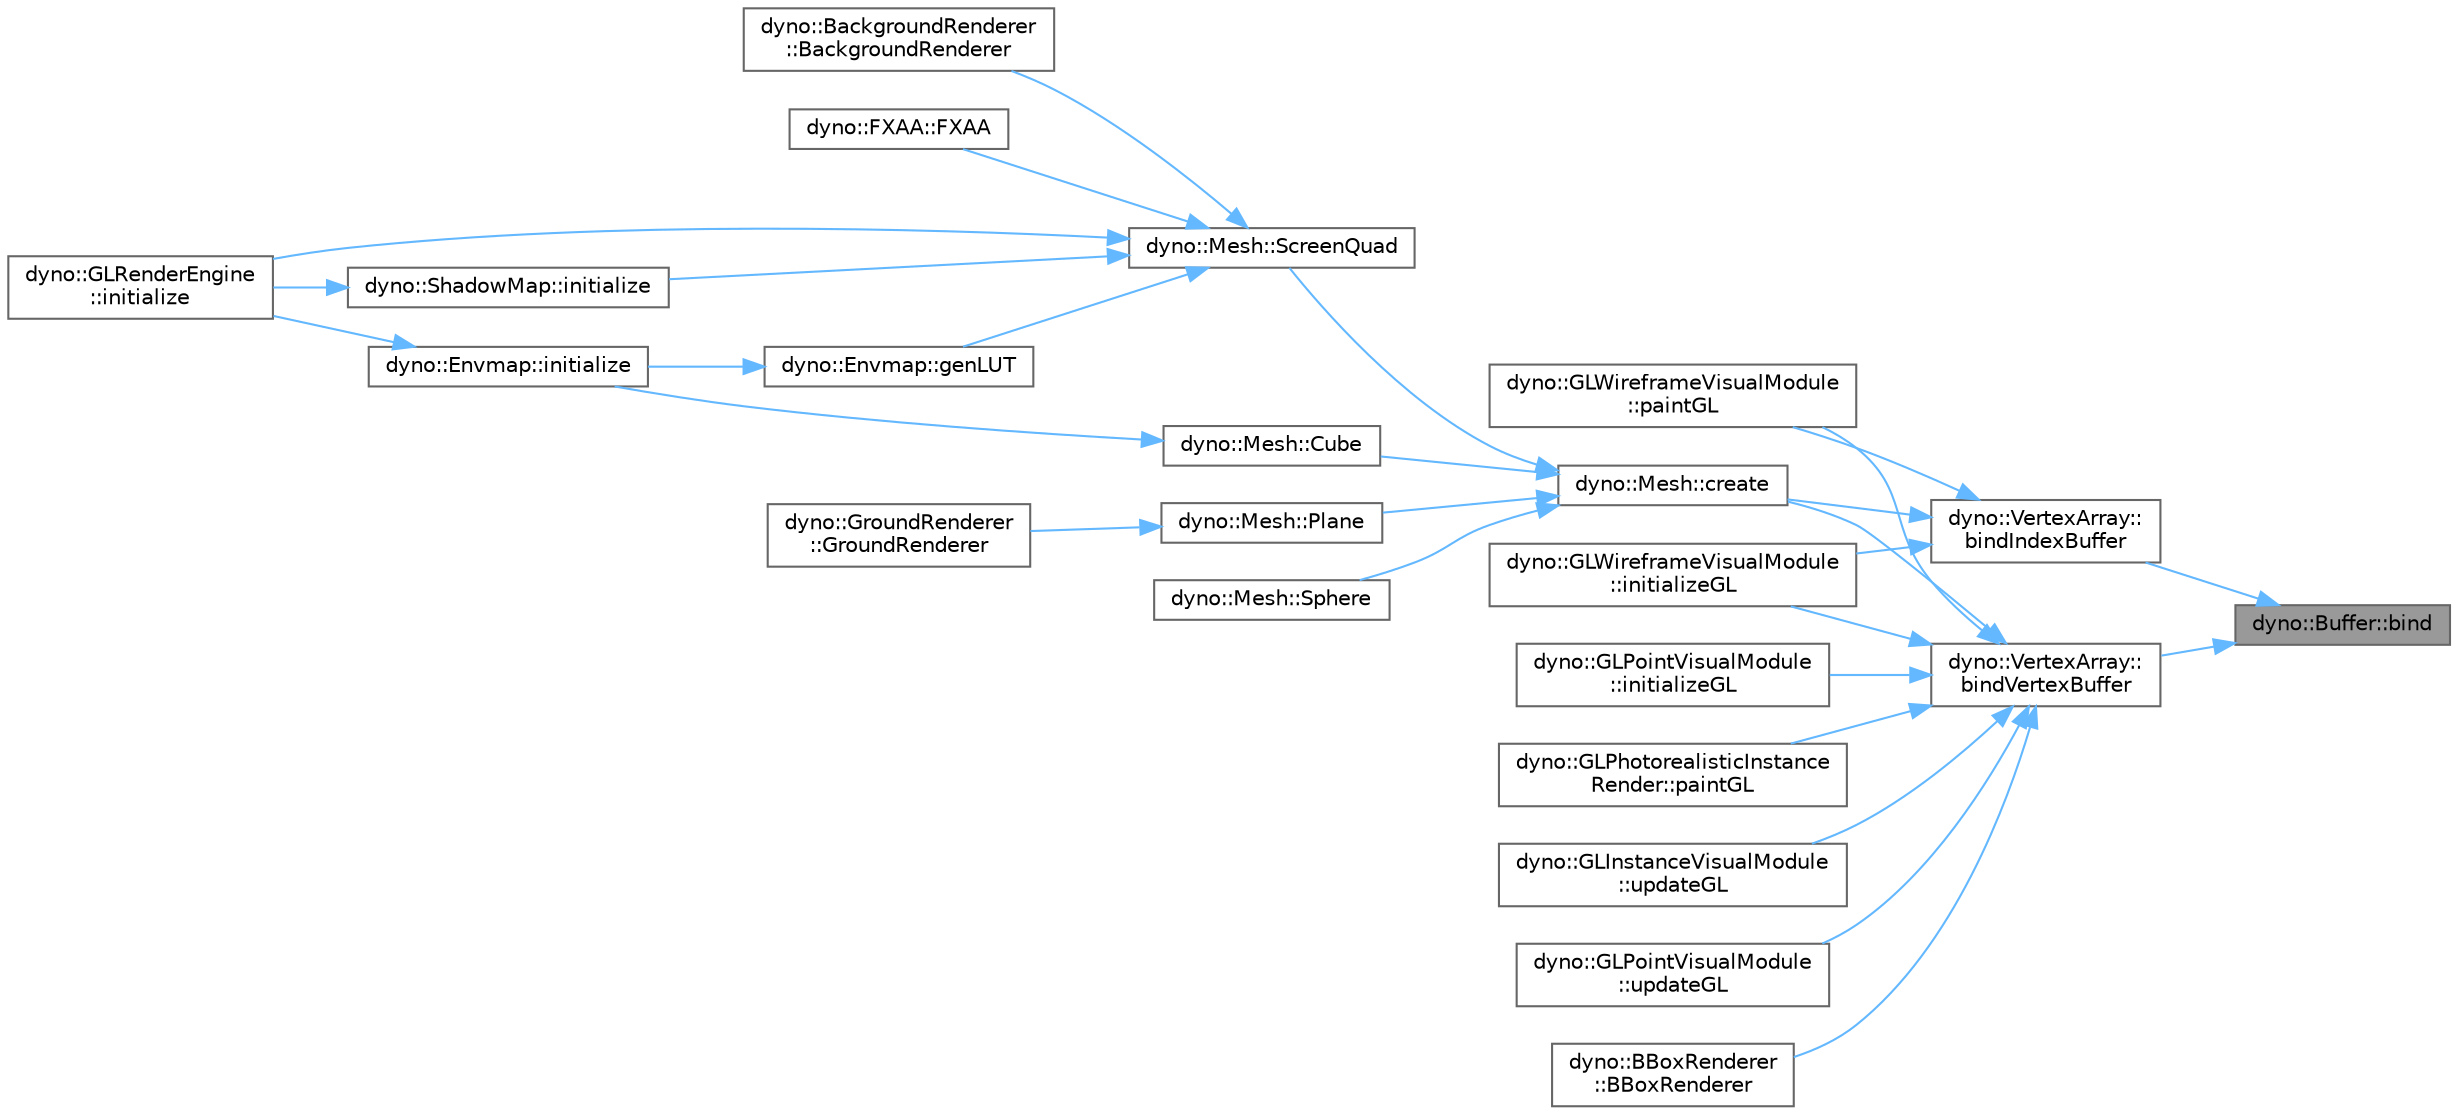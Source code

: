 digraph "dyno::Buffer::bind"
{
 // LATEX_PDF_SIZE
  bgcolor="transparent";
  edge [fontname=Helvetica,fontsize=10,labelfontname=Helvetica,labelfontsize=10];
  node [fontname=Helvetica,fontsize=10,shape=box,height=0.2,width=0.4];
  rankdir="RL";
  Node1 [id="Node000001",label="dyno::Buffer::bind",height=0.2,width=0.4,color="gray40", fillcolor="grey60", style="filled", fontcolor="black",tooltip=" "];
  Node1 -> Node2 [id="edge1_Node000001_Node000002",dir="back",color="steelblue1",style="solid",tooltip=" "];
  Node2 [id="Node000002",label="dyno::VertexArray::\lbindIndexBuffer",height=0.2,width=0.4,color="grey40", fillcolor="white", style="filled",URL="$classdyno_1_1_vertex_array.html#a16b38c29033fd511e6dcd47931971947",tooltip=" "];
  Node2 -> Node3 [id="edge2_Node000002_Node000003",dir="back",color="steelblue1",style="solid",tooltip=" "];
  Node3 [id="Node000003",label="dyno::Mesh::create",height=0.2,width=0.4,color="grey40", fillcolor="white", style="filled",URL="$classdyno_1_1_mesh.html#a2ff01fa6255130fbe81fe0d72daaddee",tooltip=" "];
  Node3 -> Node4 [id="edge3_Node000003_Node000004",dir="back",color="steelblue1",style="solid",tooltip=" "];
  Node4 [id="Node000004",label="dyno::Mesh::Cube",height=0.2,width=0.4,color="grey40", fillcolor="white", style="filled",URL="$classdyno_1_1_mesh.html#a9b971ef44868a5d3328d02cb4e29a57e",tooltip=" "];
  Node4 -> Node5 [id="edge4_Node000004_Node000005",dir="back",color="steelblue1",style="solid",tooltip=" "];
  Node5 [id="Node000005",label="dyno::Envmap::initialize",height=0.2,width=0.4,color="grey40", fillcolor="white", style="filled",URL="$classdyno_1_1_envmap.html#a06ef87b6fb75cab2a31198a6e645be4a",tooltip=" "];
  Node5 -> Node6 [id="edge5_Node000005_Node000006",dir="back",color="steelblue1",style="solid",tooltip=" "];
  Node6 [id="Node000006",label="dyno::GLRenderEngine\l::initialize",height=0.2,width=0.4,color="grey40", fillcolor="white", style="filled",URL="$classdyno_1_1_g_l_render_engine.html#a5c750a13a345911de8521f1d6eb2846e",tooltip=" "];
  Node3 -> Node7 [id="edge6_Node000003_Node000007",dir="back",color="steelblue1",style="solid",tooltip=" "];
  Node7 [id="Node000007",label="dyno::Mesh::Plane",height=0.2,width=0.4,color="grey40", fillcolor="white", style="filled",URL="$classdyno_1_1_mesh.html#a4e57c7924fb54314e0e71766dc185bcb",tooltip=" "];
  Node7 -> Node8 [id="edge7_Node000007_Node000008",dir="back",color="steelblue1",style="solid",tooltip=" "];
  Node8 [id="Node000008",label="dyno::GroundRenderer\l::GroundRenderer",height=0.2,width=0.4,color="grey40", fillcolor="white", style="filled",URL="$classdyno_1_1_ground_renderer.html#af77174d5470cd0ee28f19001ac59d867",tooltip=" "];
  Node3 -> Node9 [id="edge8_Node000003_Node000009",dir="back",color="steelblue1",style="solid",tooltip=" "];
  Node9 [id="Node000009",label="dyno::Mesh::ScreenQuad",height=0.2,width=0.4,color="grey40", fillcolor="white", style="filled",URL="$classdyno_1_1_mesh.html#ad276129b4f6fdd5fa5f3b99f3b095c5f",tooltip=" "];
  Node9 -> Node10 [id="edge9_Node000009_Node000010",dir="back",color="steelblue1",style="solid",tooltip=" "];
  Node10 [id="Node000010",label="dyno::BackgroundRenderer\l::BackgroundRenderer",height=0.2,width=0.4,color="grey40", fillcolor="white", style="filled",URL="$classdyno_1_1_background_renderer.html#a5bdf25c6142ebfca3f20ef3503b1ee32",tooltip=" "];
  Node9 -> Node11 [id="edge10_Node000009_Node000011",dir="back",color="steelblue1",style="solid",tooltip=" "];
  Node11 [id="Node000011",label="dyno::FXAA::FXAA",height=0.2,width=0.4,color="grey40", fillcolor="white", style="filled",URL="$classdyno_1_1_f_x_a_a.html#a027bcd20c6e2404aa4e45ca9c2985c1a",tooltip=" "];
  Node9 -> Node12 [id="edge11_Node000009_Node000012",dir="back",color="steelblue1",style="solid",tooltip=" "];
  Node12 [id="Node000012",label="dyno::Envmap::genLUT",height=0.2,width=0.4,color="grey40", fillcolor="white", style="filled",URL="$classdyno_1_1_envmap.html#a47fd205a45326b0b408bd7dd12ee0c3f",tooltip=" "];
  Node12 -> Node5 [id="edge12_Node000012_Node000005",dir="back",color="steelblue1",style="solid",tooltip=" "];
  Node9 -> Node13 [id="edge13_Node000009_Node000013",dir="back",color="steelblue1",style="solid",tooltip=" "];
  Node13 [id="Node000013",label="dyno::ShadowMap::initialize",height=0.2,width=0.4,color="grey40", fillcolor="white", style="filled",URL="$classdyno_1_1_shadow_map.html#a895897f89d3aef414e712d4fe9496aa5",tooltip=" "];
  Node13 -> Node6 [id="edge14_Node000013_Node000006",dir="back",color="steelblue1",style="solid",tooltip=" "];
  Node9 -> Node6 [id="edge15_Node000009_Node000006",dir="back",color="steelblue1",style="solid",tooltip=" "];
  Node3 -> Node14 [id="edge16_Node000003_Node000014",dir="back",color="steelblue1",style="solid",tooltip=" "];
  Node14 [id="Node000014",label="dyno::Mesh::Sphere",height=0.2,width=0.4,color="grey40", fillcolor="white", style="filled",URL="$classdyno_1_1_mesh.html#a09819d78fada9025333131ffc394bc49",tooltip=" "];
  Node2 -> Node15 [id="edge17_Node000002_Node000015",dir="back",color="steelblue1",style="solid",tooltip=" "];
  Node15 [id="Node000015",label="dyno::GLWireframeVisualModule\l::initializeGL",height=0.2,width=0.4,color="grey40", fillcolor="white", style="filled",URL="$classdyno_1_1_g_l_wireframe_visual_module.html#a06608b4001c8f61ea23179ad515b0999",tooltip=" "];
  Node2 -> Node16 [id="edge18_Node000002_Node000016",dir="back",color="steelblue1",style="solid",tooltip=" "];
  Node16 [id="Node000016",label="dyno::GLWireframeVisualModule\l::paintGL",height=0.2,width=0.4,color="grey40", fillcolor="white", style="filled",URL="$classdyno_1_1_g_l_wireframe_visual_module.html#a29067610367bcd78f92b2f2b71f663ae",tooltip=" "];
  Node1 -> Node17 [id="edge19_Node000001_Node000017",dir="back",color="steelblue1",style="solid",tooltip=" "];
  Node17 [id="Node000017",label="dyno::VertexArray::\lbindVertexBuffer",height=0.2,width=0.4,color="grey40", fillcolor="white", style="filled",URL="$classdyno_1_1_vertex_array.html#a842c4c3b301a3e2904b832cbfbd448f6",tooltip=" "];
  Node17 -> Node18 [id="edge20_Node000017_Node000018",dir="back",color="steelblue1",style="solid",tooltip=" "];
  Node18 [id="Node000018",label="dyno::BBoxRenderer\l::BBoxRenderer",height=0.2,width=0.4,color="grey40", fillcolor="white", style="filled",URL="$classdyno_1_1_b_box_renderer.html#abf75898619c7fb7c39967c3808f8eb71",tooltip=" "];
  Node17 -> Node3 [id="edge21_Node000017_Node000003",dir="back",color="steelblue1",style="solid",tooltip=" "];
  Node17 -> Node19 [id="edge22_Node000017_Node000019",dir="back",color="steelblue1",style="solid",tooltip=" "];
  Node19 [id="Node000019",label="dyno::GLPointVisualModule\l::initializeGL",height=0.2,width=0.4,color="grey40", fillcolor="white", style="filled",URL="$classdyno_1_1_g_l_point_visual_module.html#a3e1faff681fc19005bd575bcc8359f7b",tooltip=" "];
  Node17 -> Node15 [id="edge23_Node000017_Node000015",dir="back",color="steelblue1",style="solid",tooltip=" "];
  Node17 -> Node20 [id="edge24_Node000017_Node000020",dir="back",color="steelblue1",style="solid",tooltip=" "];
  Node20 [id="Node000020",label="dyno::GLPhotorealisticInstance\lRender::paintGL",height=0.2,width=0.4,color="grey40", fillcolor="white", style="filled",URL="$classdyno_1_1_g_l_photorealistic_instance_render.html#a0fc1687f9d4614dbcea3c52a21926266",tooltip=" "];
  Node17 -> Node16 [id="edge25_Node000017_Node000016",dir="back",color="steelblue1",style="solid",tooltip=" "];
  Node17 -> Node21 [id="edge26_Node000017_Node000021",dir="back",color="steelblue1",style="solid",tooltip=" "];
  Node21 [id="Node000021",label="dyno::GLInstanceVisualModule\l::updateGL",height=0.2,width=0.4,color="grey40", fillcolor="white", style="filled",URL="$classdyno_1_1_g_l_instance_visual_module.html#a56b3592c55c17cba97f54655e64b7035",tooltip=" "];
  Node17 -> Node22 [id="edge27_Node000017_Node000022",dir="back",color="steelblue1",style="solid",tooltip=" "];
  Node22 [id="Node000022",label="dyno::GLPointVisualModule\l::updateGL",height=0.2,width=0.4,color="grey40", fillcolor="white", style="filled",URL="$classdyno_1_1_g_l_point_visual_module.html#a03daac89c07eead74e9b0cab7f559539",tooltip=" "];
}
